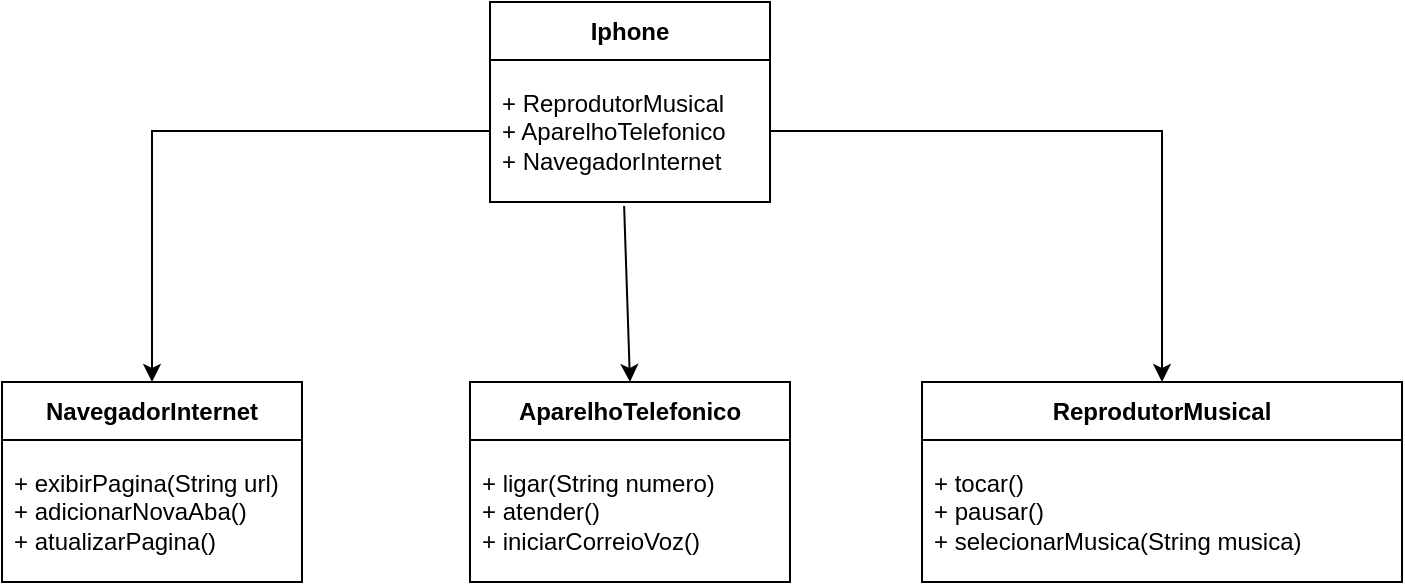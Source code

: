 <mxfile version="24.6.5" type="device">
  <diagram name="Página-1" id="68FWzqIhqTNEDsxGIKqi">
    <mxGraphModel dx="880" dy="468" grid="1" gridSize="10" guides="1" tooltips="1" connect="1" arrows="1" fold="1" page="1" pageScale="1" pageWidth="827" pageHeight="1169" math="0" shadow="0">
      <root>
        <mxCell id="0" />
        <mxCell id="1" parent="0" />
        <mxCell id="PP-Bx4Nf4029BxS_Htq5-1" value="Iphone" style="swimlane;fontStyle=1;align=center;verticalAlign=middle;childLayout=stackLayout;horizontal=1;startSize=29;horizontalStack=0;resizeParent=1;resizeParentMax=0;resizeLast=0;collapsible=0;marginBottom=0;html=1;whiteSpace=wrap;" vertex="1" parent="1">
          <mxGeometry x="344" y="120" width="140" height="100" as="geometry" />
        </mxCell>
        <mxCell id="PP-Bx4Nf4029BxS_Htq5-3" value=" + ReprodutorMusical&amp;nbsp;&lt;br&gt;+ AparelhoTelefonico&amp;nbsp;&lt;br&gt;+ NavegadorInternet " style="text;html=1;strokeColor=none;fillColor=none;align=left;verticalAlign=middle;spacingLeft=4;spacingRight=4;overflow=hidden;rotatable=0;points=[[0,0.5],[1,0.5]];portConstraint=eastwest;whiteSpace=wrap;" vertex="1" parent="PP-Bx4Nf4029BxS_Htq5-1">
          <mxGeometry y="29" width="140" height="71" as="geometry" />
        </mxCell>
        <mxCell id="PP-Bx4Nf4029BxS_Htq5-4" value="ReprodutorMusical" style="swimlane;fontStyle=1;align=center;verticalAlign=middle;childLayout=stackLayout;horizontal=1;startSize=29;horizontalStack=0;resizeParent=1;resizeParentMax=0;resizeLast=0;collapsible=0;marginBottom=0;html=1;whiteSpace=wrap;" vertex="1" parent="1">
          <mxGeometry x="560" y="310" width="240" height="100" as="geometry" />
        </mxCell>
        <mxCell id="PP-Bx4Nf4029BxS_Htq5-5" value="+ tocar()&amp;nbsp;&lt;div&gt;+ pausar()&lt;br&gt;&lt;/div&gt;&lt;div&gt;+ selecionarMusica(String musica)&lt;br&gt;&lt;/div&gt;" style="text;html=1;strokeColor=none;fillColor=none;align=left;verticalAlign=middle;spacingLeft=4;spacingRight=4;overflow=hidden;rotatable=0;points=[[0,0.5],[1,0.5]];portConstraint=eastwest;whiteSpace=wrap;" vertex="1" parent="PP-Bx4Nf4029BxS_Htq5-4">
          <mxGeometry y="29" width="240" height="71" as="geometry" />
        </mxCell>
        <mxCell id="PP-Bx4Nf4029BxS_Htq5-6" value="AparelhoTelefonico " style="swimlane;fontStyle=1;align=center;verticalAlign=middle;childLayout=stackLayout;horizontal=1;startSize=29;horizontalStack=0;resizeParent=1;resizeParentMax=0;resizeLast=0;collapsible=0;marginBottom=0;html=1;whiteSpace=wrap;" vertex="1" parent="1">
          <mxGeometry x="334" y="310" width="160" height="100" as="geometry" />
        </mxCell>
        <mxCell id="PP-Bx4Nf4029BxS_Htq5-7" value="&lt;div&gt;+ ligar(String numero)&lt;/div&gt;&lt;div&gt;&lt;span style=&quot;background-color: initial;&quot;&gt;+ atender()&lt;/span&gt;&lt;/div&gt;&lt;div&gt;+ iniciarCorreioVoz()&amp;nbsp;&lt;br&gt;&lt;/div&gt;" style="text;html=1;strokeColor=none;fillColor=none;align=left;verticalAlign=middle;spacingLeft=4;spacingRight=4;overflow=hidden;rotatable=0;points=[[0,0.5],[1,0.5]];portConstraint=eastwest;whiteSpace=wrap;" vertex="1" parent="PP-Bx4Nf4029BxS_Htq5-6">
          <mxGeometry y="29" width="160" height="71" as="geometry" />
        </mxCell>
        <mxCell id="PP-Bx4Nf4029BxS_Htq5-8" value="NavegadorInternet  " style="swimlane;fontStyle=1;align=center;verticalAlign=middle;childLayout=stackLayout;horizontal=1;startSize=29;horizontalStack=0;resizeParent=1;resizeParentMax=0;resizeLast=0;collapsible=0;marginBottom=0;html=1;whiteSpace=wrap;" vertex="1" parent="1">
          <mxGeometry x="100" y="310" width="150" height="100" as="geometry" />
        </mxCell>
        <mxCell id="PP-Bx4Nf4029BxS_Htq5-9" value="&lt;div&gt;+ exibirPagina(String url)&lt;/div&gt;&lt;div&gt;&lt;span style=&quot;background-color: initial;&quot;&gt;+ adicionarNovaAba()&lt;/span&gt;&lt;/div&gt;&lt;div&gt;+ atualizarPagina()&amp;nbsp;&lt;br&gt;&lt;/div&gt;" style="text;html=1;strokeColor=none;fillColor=none;align=left;verticalAlign=middle;spacingLeft=4;spacingRight=4;overflow=hidden;rotatable=0;points=[[0,0.5],[1,0.5]];portConstraint=eastwest;whiteSpace=wrap;" vertex="1" parent="PP-Bx4Nf4029BxS_Htq5-8">
          <mxGeometry y="29" width="150" height="71" as="geometry" />
        </mxCell>
        <mxCell id="PP-Bx4Nf4029BxS_Htq5-10" style="edgeStyle=orthogonalEdgeStyle;rounded=0;orthogonalLoop=1;jettySize=auto;html=1;exitX=0;exitY=0.5;exitDx=0;exitDy=0;entryX=0.5;entryY=0;entryDx=0;entryDy=0;" edge="1" parent="1" source="PP-Bx4Nf4029BxS_Htq5-3" target="PP-Bx4Nf4029BxS_Htq5-8">
          <mxGeometry relative="1" as="geometry" />
        </mxCell>
        <mxCell id="PP-Bx4Nf4029BxS_Htq5-11" style="edgeStyle=orthogonalEdgeStyle;rounded=0;orthogonalLoop=1;jettySize=auto;html=1;exitX=1;exitY=0.5;exitDx=0;exitDy=0;" edge="1" parent="1" source="PP-Bx4Nf4029BxS_Htq5-3" target="PP-Bx4Nf4029BxS_Htq5-4">
          <mxGeometry relative="1" as="geometry" />
        </mxCell>
        <mxCell id="PP-Bx4Nf4029BxS_Htq5-13" value="" style="endArrow=classic;html=1;rounded=0;exitX=0.479;exitY=1.028;exitDx=0;exitDy=0;exitPerimeter=0;entryX=0.5;entryY=0;entryDx=0;entryDy=0;" edge="1" parent="1" source="PP-Bx4Nf4029BxS_Htq5-3" target="PP-Bx4Nf4029BxS_Htq5-6">
          <mxGeometry width="50" height="50" relative="1" as="geometry">
            <mxPoint x="390" y="370" as="sourcePoint" />
            <mxPoint x="440" y="320" as="targetPoint" />
          </mxGeometry>
        </mxCell>
      </root>
    </mxGraphModel>
  </diagram>
</mxfile>
